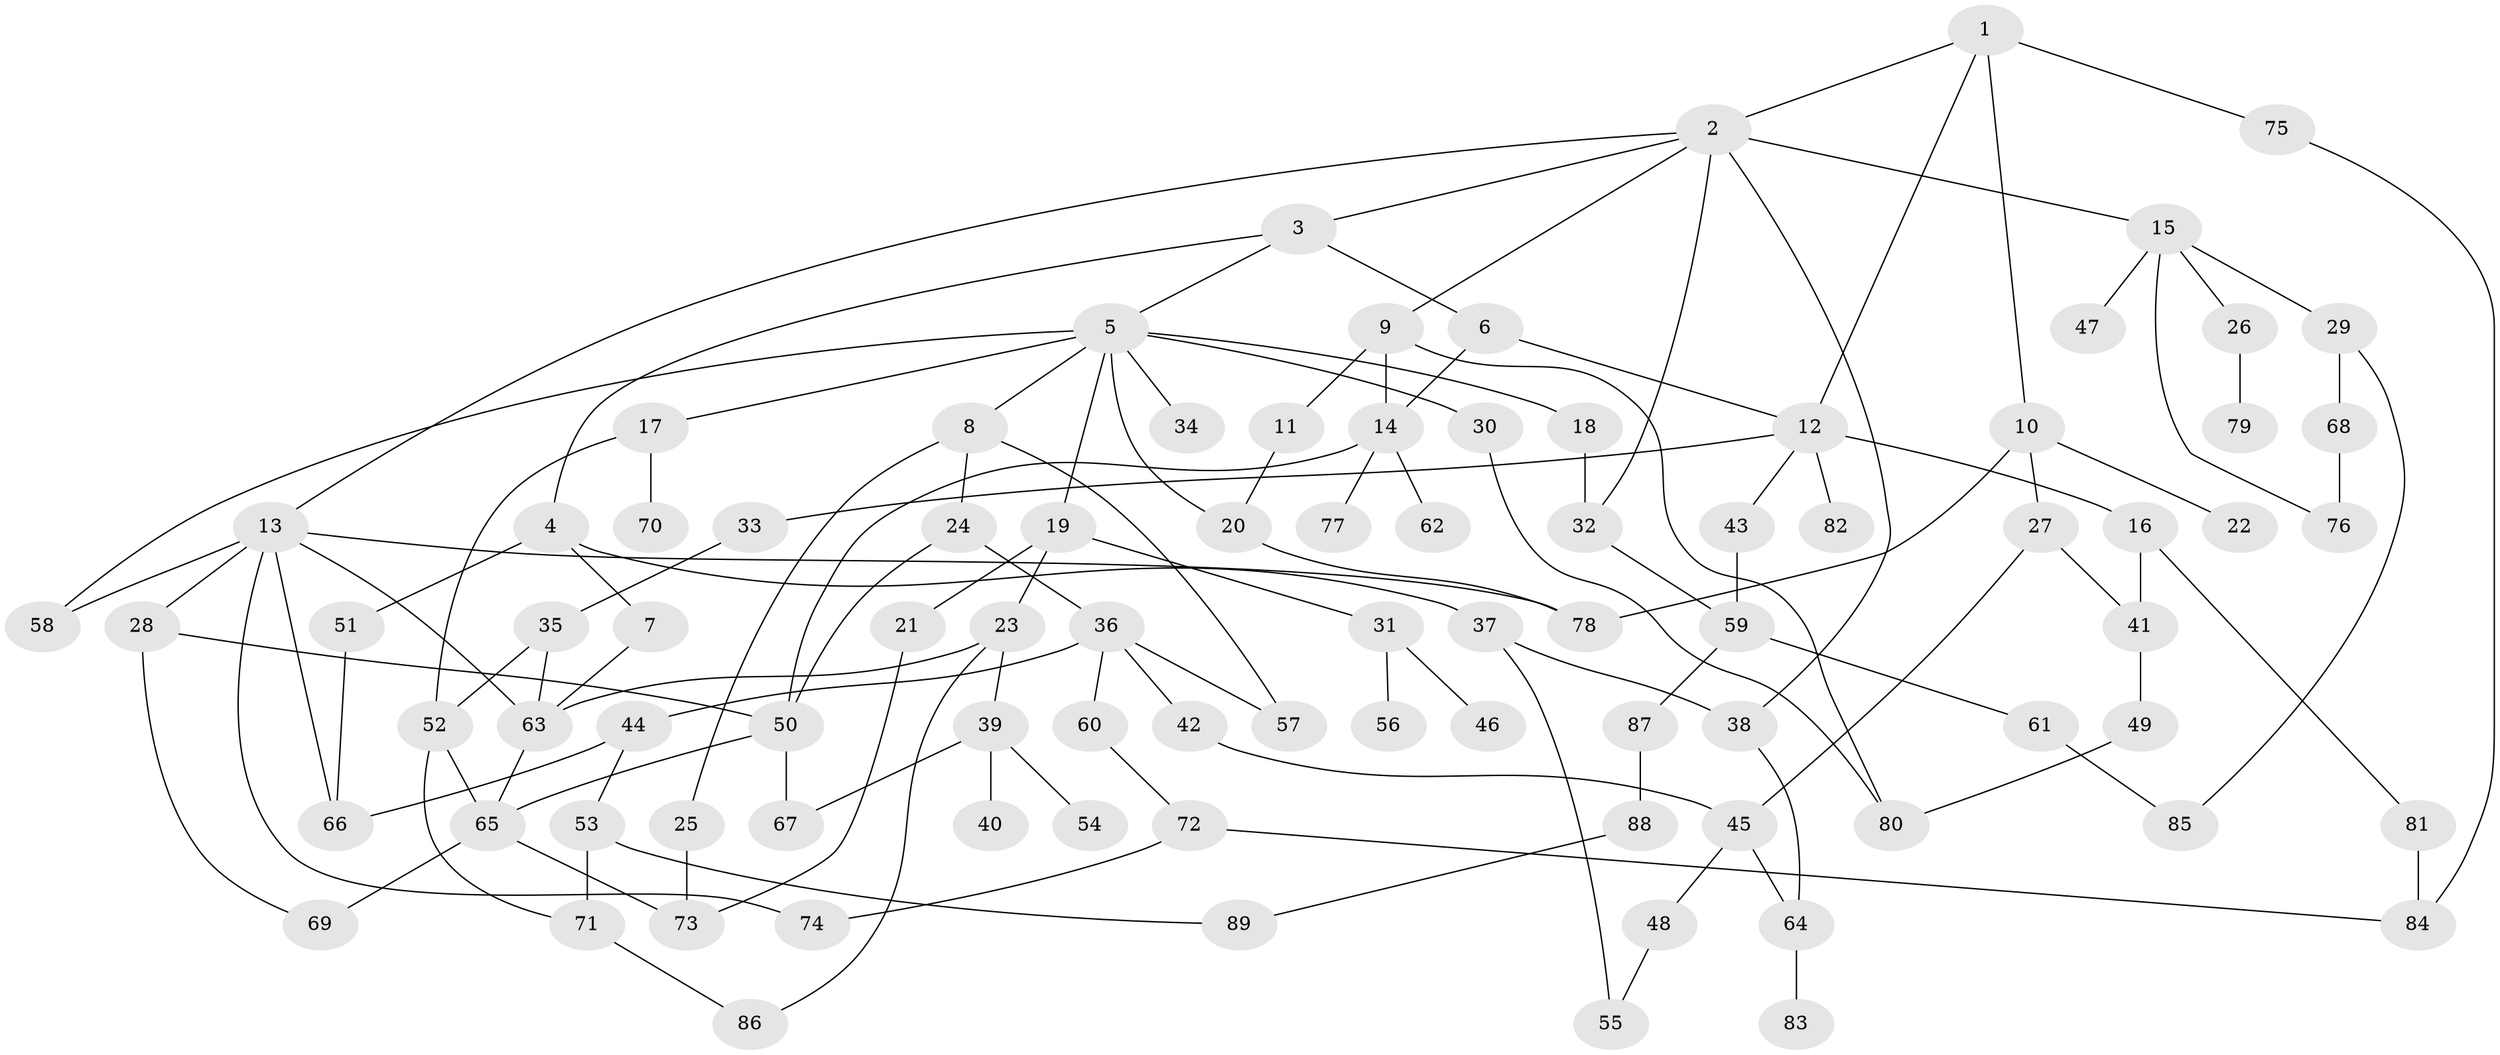 // Generated by graph-tools (version 1.1) at 2025/10/02/27/25 16:10:54]
// undirected, 89 vertices, 126 edges
graph export_dot {
graph [start="1"]
  node [color=gray90,style=filled];
  1;
  2;
  3;
  4;
  5;
  6;
  7;
  8;
  9;
  10;
  11;
  12;
  13;
  14;
  15;
  16;
  17;
  18;
  19;
  20;
  21;
  22;
  23;
  24;
  25;
  26;
  27;
  28;
  29;
  30;
  31;
  32;
  33;
  34;
  35;
  36;
  37;
  38;
  39;
  40;
  41;
  42;
  43;
  44;
  45;
  46;
  47;
  48;
  49;
  50;
  51;
  52;
  53;
  54;
  55;
  56;
  57;
  58;
  59;
  60;
  61;
  62;
  63;
  64;
  65;
  66;
  67;
  68;
  69;
  70;
  71;
  72;
  73;
  74;
  75;
  76;
  77;
  78;
  79;
  80;
  81;
  82;
  83;
  84;
  85;
  86;
  87;
  88;
  89;
  1 -- 2;
  1 -- 10;
  1 -- 75;
  1 -- 12;
  2 -- 3;
  2 -- 9;
  2 -- 13;
  2 -- 15;
  2 -- 32;
  2 -- 38;
  3 -- 4;
  3 -- 5;
  3 -- 6;
  4 -- 7;
  4 -- 37;
  4 -- 51;
  5 -- 8;
  5 -- 17;
  5 -- 18;
  5 -- 19;
  5 -- 20;
  5 -- 30;
  5 -- 34;
  5 -- 58;
  6 -- 12;
  6 -- 14;
  7 -- 63;
  8 -- 24;
  8 -- 25;
  8 -- 57;
  9 -- 11;
  9 -- 80;
  9 -- 14;
  10 -- 22;
  10 -- 27;
  10 -- 78;
  11 -- 20;
  12 -- 16;
  12 -- 33;
  12 -- 43;
  12 -- 82;
  13 -- 28;
  13 -- 74;
  13 -- 78;
  13 -- 63;
  13 -- 58;
  13 -- 66;
  14 -- 50;
  14 -- 62;
  14 -- 77;
  15 -- 26;
  15 -- 29;
  15 -- 47;
  15 -- 76;
  16 -- 41;
  16 -- 81;
  17 -- 70;
  17 -- 52;
  18 -- 32;
  19 -- 21;
  19 -- 23;
  19 -- 31;
  20 -- 78;
  21 -- 73;
  23 -- 39;
  23 -- 63;
  23 -- 86;
  24 -- 36;
  24 -- 50;
  25 -- 73;
  26 -- 79;
  27 -- 45;
  27 -- 41;
  28 -- 69;
  28 -- 50;
  29 -- 68;
  29 -- 85;
  30 -- 80;
  31 -- 46;
  31 -- 56;
  32 -- 59;
  33 -- 35;
  35 -- 52;
  35 -- 63;
  36 -- 42;
  36 -- 44;
  36 -- 57;
  36 -- 60;
  37 -- 38;
  37 -- 55;
  38 -- 64;
  39 -- 40;
  39 -- 54;
  39 -- 67;
  41 -- 49;
  42 -- 45;
  43 -- 59;
  44 -- 53;
  44 -- 66;
  45 -- 48;
  45 -- 64;
  48 -- 55;
  49 -- 80;
  50 -- 67;
  50 -- 65;
  51 -- 66;
  52 -- 71;
  52 -- 65;
  53 -- 71;
  53 -- 89;
  59 -- 61;
  59 -- 87;
  60 -- 72;
  61 -- 85;
  63 -- 65;
  64 -- 83;
  65 -- 73;
  65 -- 69;
  68 -- 76;
  71 -- 86;
  72 -- 84;
  72 -- 74;
  75 -- 84;
  81 -- 84;
  87 -- 88;
  88 -- 89;
}
